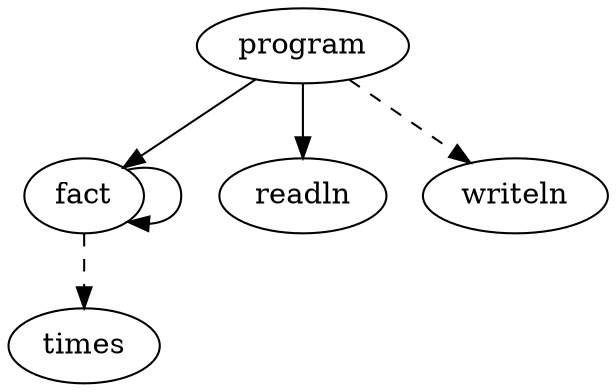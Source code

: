 digraph call_graph {
  program;
  fact -> fact;
  fact -> times [ style = dashed ];
  program -> fact;
  program -> readln;
  program -> writeln [ style = dashed ];
}

